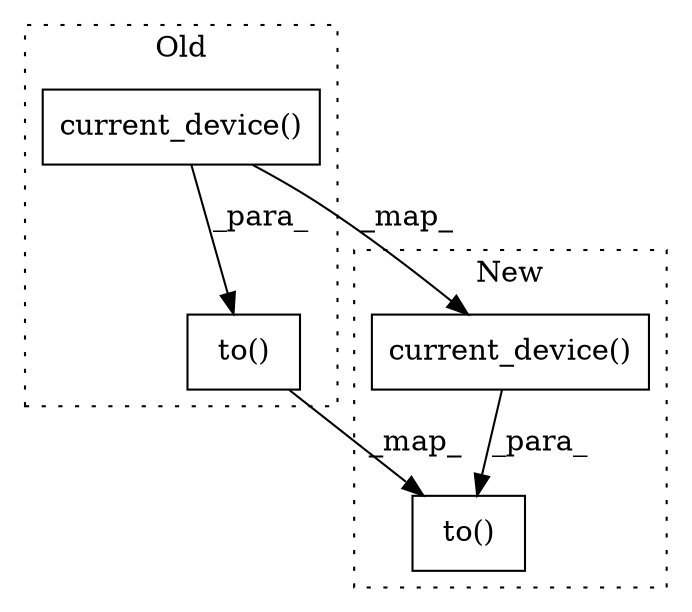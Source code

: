 digraph G {
subgraph cluster0 {
1 [label="current_device()" a="75" s="2539" l="27" shape="box"];
3 [label="to()" a="75" s="2507,2566" l="32,1" shape="box"];
label = "Old";
style="dotted";
}
subgraph cluster1 {
2 [label="current_device()" a="75" s="2528" l="27" shape="box"];
4 [label="to()" a="75" s="2479,2555" l="49,1" shape="box"];
label = "New";
style="dotted";
}
1 -> 2 [label="_map_"];
1 -> 3 [label="_para_"];
2 -> 4 [label="_para_"];
3 -> 4 [label="_map_"];
}